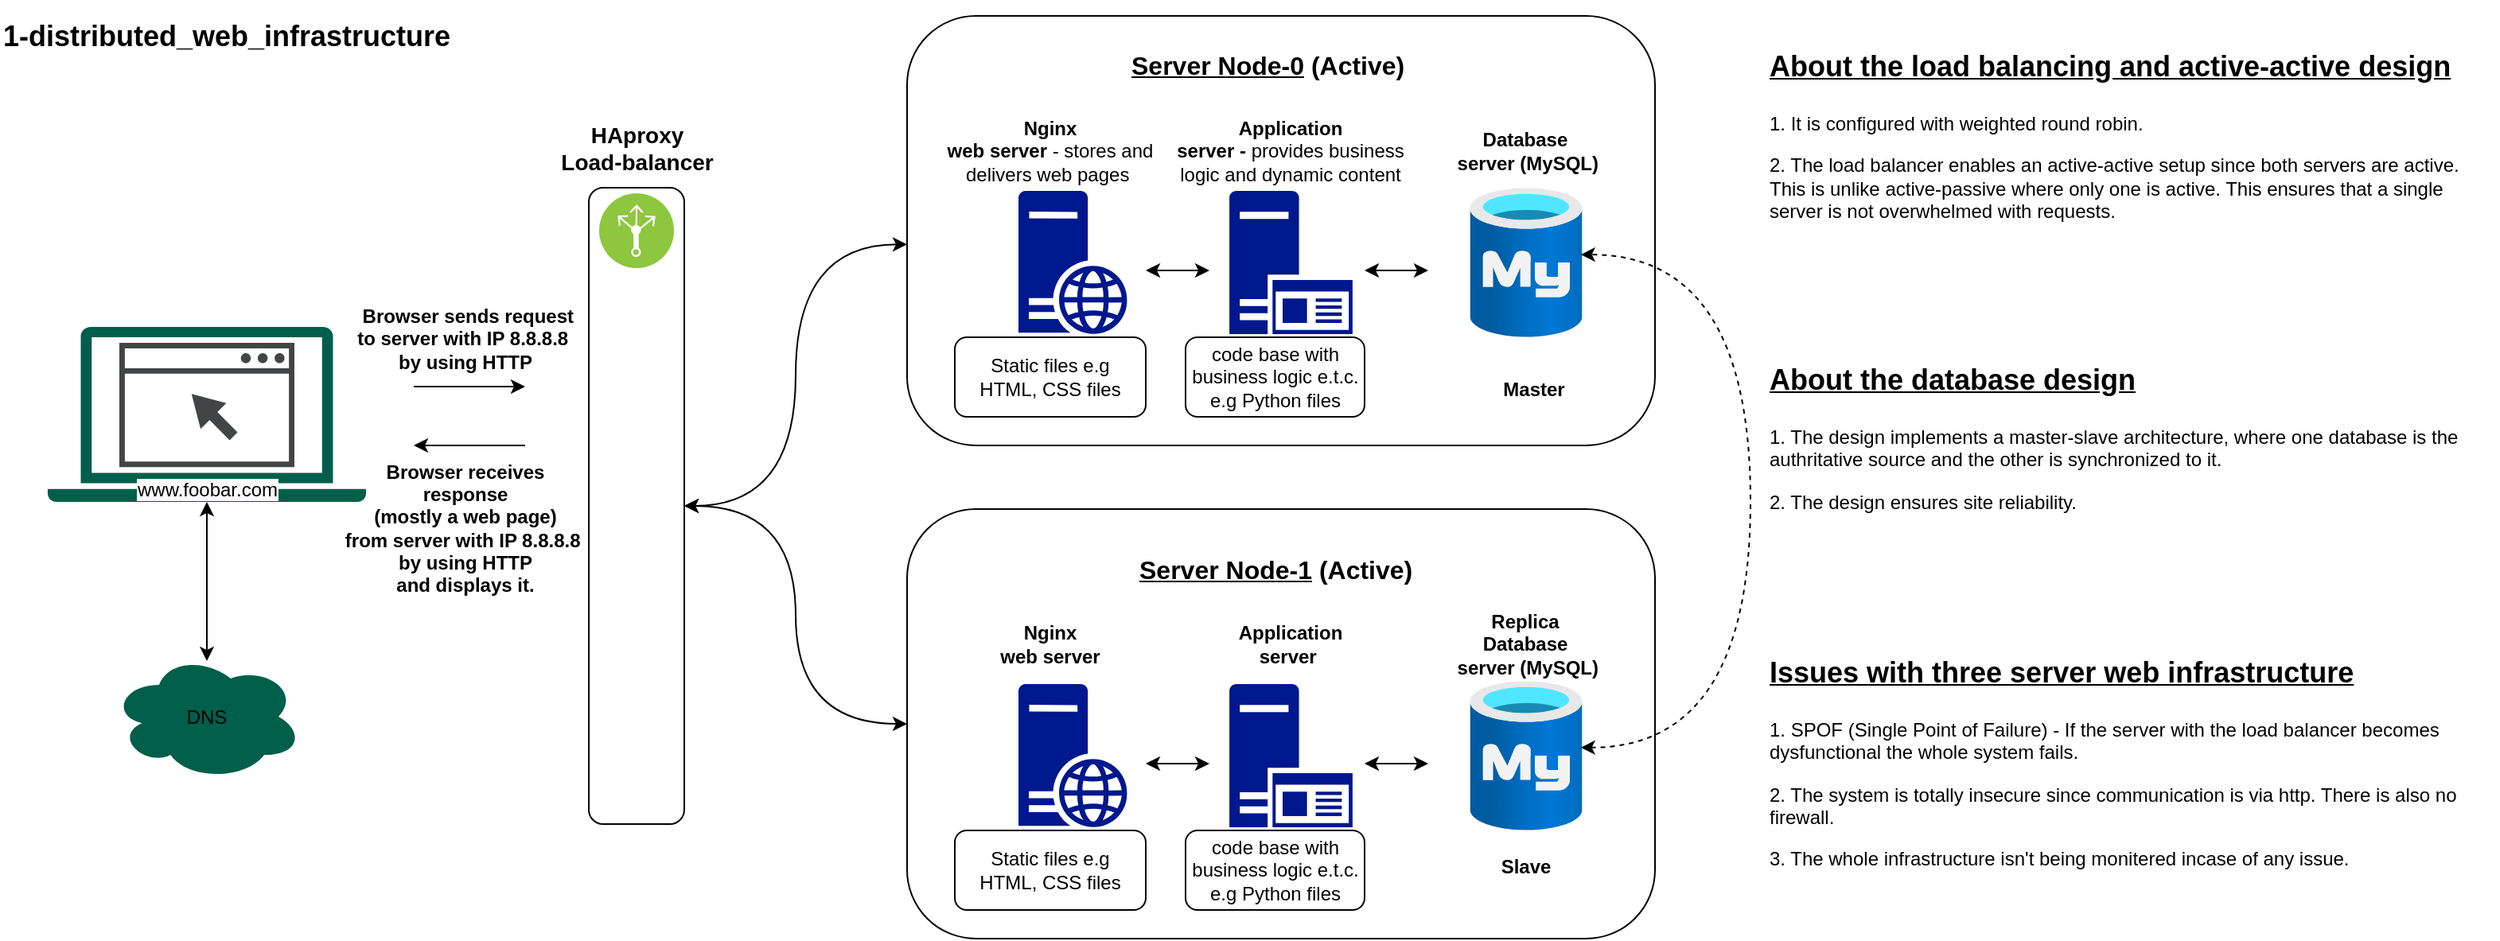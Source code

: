 <mxfile version="24.4.14" type="github">
  <diagram name="Page-1" id="l7S9s0gpHkuD1PCT-KlX">
    <mxGraphModel dx="1674" dy="621" grid="0" gridSize="10" guides="1" tooltips="1" connect="1" arrows="1" fold="1" page="1" pageScale="1" pageWidth="827" pageHeight="1169" math="0" shadow="0">
      <root>
        <mxCell id="0" />
        <mxCell id="1" parent="0" />
        <mxCell id="bt8VCo4-8VBRQeiGRI23-1" value="" style="rounded=1;whiteSpace=wrap;html=1;arcSize=16;" vertex="1" parent="1">
          <mxGeometry x="570" y="50" width="470" height="270" as="geometry" />
        </mxCell>
        <mxCell id="bt8VCo4-8VBRQeiGRI23-2" value="" style="sketch=0;pointerEvents=1;shadow=0;dashed=0;html=1;strokeColor=none;fillColor=#005F4B;labelPosition=center;verticalLabelPosition=bottom;verticalAlign=top;align=center;outlineConnect=0;shape=mxgraph.veeam2.laptop;" vertex="1" parent="1">
          <mxGeometry x="30" y="245.5" width="200" height="110" as="geometry" />
        </mxCell>
        <UserObject label="&lt;span style=&quot;color: rgb(0, 0, 0); font-family: Helvetica; font-size: 12px; font-style: normal; font-variant-ligatures: normal; font-variant-caps: normal; font-weight: 400; letter-spacing: normal; orphans: 2; text-align: center; text-indent: 0px; text-transform: none; widows: 2; word-spacing: 0px; -webkit-text-stroke-width: 0px; white-space: nowrap; background-color: rgb(251, 251, 251); text-decoration-thickness: initial; text-decoration-style: initial; text-decoration-color: initial; display: inline !important; float: none;&quot;&gt;www.foobar.com&lt;/span&gt;" link="&lt;span style=&quot;color: rgb(0, 0, 0); font-family: Helvetica; font-size: 12px; font-style: normal; font-variant-ligatures: normal; font-variant-caps: normal; font-weight: 400; letter-spacing: normal; orphans: 2; text-align: center; text-indent: 0px; text-transform: none; widows: 2; word-spacing: 0px; -webkit-text-stroke-width: 0px; white-space: nowrap; background-color: rgb(251, 251, 251); text-decoration-thickness: initial; text-decoration-style: initial; text-decoration-color: initial; display: inline !important; float: none;&quot;&gt;www.foobar.com&lt;/span&gt;" id="bt8VCo4-8VBRQeiGRI23-3">
          <mxCell style="sketch=0;pointerEvents=1;shadow=0;dashed=0;html=1;strokeColor=none;fillColor=#434445;aspect=fixed;labelPosition=center;verticalLabelPosition=bottom;verticalAlign=top;align=center;outlineConnect=0;shape=mxgraph.vvd.web_browser;" vertex="1" parent="1">
            <mxGeometry x="75" y="255.5" width="110" height="78.1" as="geometry" />
          </mxCell>
        </UserObject>
        <mxCell id="bt8VCo4-8VBRQeiGRI23-4" value="" style="ellipse;shape=cloud;whiteSpace=wrap;html=1;verticalAlign=top;fillColor=#005F4B;strokeColor=none;sketch=0;pointerEvents=1;shadow=0;dashed=0;" vertex="1" parent="1">
          <mxGeometry x="70" y="450.5" width="120" height="80" as="geometry" />
        </mxCell>
        <mxCell id="bt8VCo4-8VBRQeiGRI23-5" value="" style="endArrow=classic;startArrow=classic;html=1;rounded=0;exitX=0.5;exitY=0.063;exitDx=0;exitDy=0;exitPerimeter=0;" edge="1" parent="1" source="bt8VCo4-8VBRQeiGRI23-4" target="bt8VCo4-8VBRQeiGRI23-2">
          <mxGeometry width="50" height="50" relative="1" as="geometry">
            <mxPoint x="100" y="445.5" as="sourcePoint" />
            <mxPoint x="150" y="395.5" as="targetPoint" />
          </mxGeometry>
        </mxCell>
        <mxCell id="bt8VCo4-8VBRQeiGRI23-6" value="DNS" style="text;html=1;align=center;verticalAlign=middle;whiteSpace=wrap;rounded=0;" vertex="1" parent="1">
          <mxGeometry x="100" y="475.5" width="60" height="30" as="geometry" />
        </mxCell>
        <mxCell id="bt8VCo4-8VBRQeiGRI23-7" value="&lt;h1 style=&quot;margin-top: 0px;&quot;&gt;&lt;font style=&quot;font-size: 18px;&quot;&gt;1-distributed_web_infrastructure&lt;/font&gt;&lt;/h1&gt;" style="text;html=1;whiteSpace=wrap;overflow=hidden;rounded=0;" vertex="1" parent="1">
          <mxGeometry y="40" width="300" height="40" as="geometry" />
        </mxCell>
        <mxCell id="bt8VCo4-8VBRQeiGRI23-10" value="&lt;b&gt;&amp;nbsp;Browser sends request&lt;/b&gt;&lt;div&gt;&lt;b&gt;to server with IP 8.8.8.8&amp;nbsp;&lt;/b&gt;&lt;/div&gt;&lt;div&gt;&lt;b&gt;by using HTTP&lt;/b&gt;&lt;/div&gt;" style="text;html=1;align=center;verticalAlign=middle;resizable=0;points=[];autosize=1;strokeColor=none;fillColor=none;" vertex="1" parent="1">
          <mxGeometry x="211.5" y="223" width="160" height="60" as="geometry" />
        </mxCell>
        <mxCell id="bt8VCo4-8VBRQeiGRI23-12" value="&lt;div&gt;&lt;b&gt;&lt;br&gt;&lt;/b&gt;&lt;/div&gt;&lt;b&gt;&amp;nbsp;Browser receives&amp;nbsp;&lt;/b&gt;&lt;div&gt;&lt;b&gt;response&lt;/b&gt;&lt;div&gt;&lt;b&gt;(mostly a web page)&lt;br&gt;&lt;/b&gt;&lt;div&gt;&lt;div&gt;&lt;b&gt;from server with IP 8.8.8.8&amp;nbsp;&lt;/b&gt;&lt;/div&gt;&lt;div&gt;&lt;b&gt;by using HTTP&lt;/b&gt;&lt;/div&gt;&lt;/div&gt;&lt;/div&gt;&lt;div&gt;&lt;b&gt;and displays it.&lt;/b&gt;&lt;/div&gt;&lt;/div&gt;" style="text;html=1;align=center;verticalAlign=middle;resizable=0;points=[];autosize=1;strokeColor=none;fillColor=none;" vertex="1" parent="1">
          <mxGeometry x="206.5" y="310" width="170" height="110" as="geometry" />
        </mxCell>
        <mxCell id="bt8VCo4-8VBRQeiGRI23-13" value="" style="sketch=0;aspect=fixed;pointerEvents=1;shadow=0;dashed=0;html=1;strokeColor=none;labelPosition=center;verticalLabelPosition=bottom;verticalAlign=top;align=center;fillColor=#00188D;shape=mxgraph.mscae.enterprise.web_server" vertex="1" parent="1">
          <mxGeometry x="640" y="160" width="68.4" height="90" as="geometry" />
        </mxCell>
        <mxCell id="bt8VCo4-8VBRQeiGRI23-14" value="" style="sketch=0;aspect=fixed;pointerEvents=1;shadow=0;dashed=0;html=1;strokeColor=none;labelPosition=center;verticalLabelPosition=bottom;verticalAlign=top;align=center;fillColor=#00188D;shape=mxgraph.mscae.enterprise.application_server2" vertex="1" parent="1">
          <mxGeometry x="772.55" y="160" width="77.4" height="90" as="geometry" />
        </mxCell>
        <mxCell id="bt8VCo4-8VBRQeiGRI23-15" value="" style="image;aspect=fixed;html=1;points=[];align=center;fontSize=12;image=img/lib/azure2/databases/Azure_Database_MySQL_Server.svg;" vertex="1" parent="1">
          <mxGeometry x="923.75" y="158" width="70.5" height="94" as="geometry" />
        </mxCell>
        <mxCell id="bt8VCo4-8VBRQeiGRI23-16" value="&lt;b&gt;Nginx&lt;/b&gt;&lt;div&gt;&lt;b&gt;web server&lt;/b&gt; - stores and delivers web pages&amp;nbsp;&lt;/div&gt;" style="text;html=1;align=center;verticalAlign=middle;whiteSpace=wrap;rounded=0;" vertex="1" parent="1">
          <mxGeometry x="590" y="120" width="140" height="30" as="geometry" />
        </mxCell>
        <mxCell id="bt8VCo4-8VBRQeiGRI23-17" value="&lt;b&gt;Application&lt;/b&gt;&lt;div&gt;&lt;b&gt;server - &lt;/b&gt;provides business logic and dynamic content&lt;/div&gt;" style="text;html=1;align=center;verticalAlign=middle;whiteSpace=wrap;rounded=0;" vertex="1" parent="1">
          <mxGeometry x="731.25" y="120" width="160" height="30" as="geometry" />
        </mxCell>
        <mxCell id="bt8VCo4-8VBRQeiGRI23-18" value="&lt;b&gt;Database&lt;/b&gt;&lt;div&gt;&lt;b&gt;&amp;nbsp;server (MySQL)&lt;/b&gt;&lt;/div&gt;" style="text;html=1;align=center;verticalAlign=middle;whiteSpace=wrap;rounded=0;" vertex="1" parent="1">
          <mxGeometry x="911.38" y="120" width="95.25" height="30" as="geometry" />
        </mxCell>
        <mxCell id="bt8VCo4-8VBRQeiGRI23-19" value="Static files e.g&lt;div&gt;HTML, CSS files&lt;/div&gt;" style="rounded=1;whiteSpace=wrap;html=1;" vertex="1" parent="1">
          <mxGeometry x="600" y="252" width="120" height="50" as="geometry" />
        </mxCell>
        <mxCell id="bt8VCo4-8VBRQeiGRI23-20" value="code base with business logic e.t.c. e.g Python files" style="rounded=1;whiteSpace=wrap;html=1;" vertex="1" parent="1">
          <mxGeometry x="745" y="252" width="112.5" height="50" as="geometry" />
        </mxCell>
        <mxCell id="bt8VCo4-8VBRQeiGRI23-23" value="" style="endArrow=classic;startArrow=classic;html=1;rounded=0;" edge="1" parent="1">
          <mxGeometry width="50" height="50" relative="1" as="geometry">
            <mxPoint x="720" y="210" as="sourcePoint" />
            <mxPoint x="760" y="210" as="targetPoint" />
          </mxGeometry>
        </mxCell>
        <mxCell id="bt8VCo4-8VBRQeiGRI23-24" value="" style="endArrow=classic;startArrow=classic;html=1;rounded=0;" edge="1" parent="1">
          <mxGeometry width="50" height="50" relative="1" as="geometry">
            <mxPoint x="857.5" y="210" as="sourcePoint" />
            <mxPoint x="897.5" y="210" as="targetPoint" />
          </mxGeometry>
        </mxCell>
        <mxCell id="bt8VCo4-8VBRQeiGRI23-26" value="&lt;h1 style=&quot;margin-top: 0px;&quot;&gt;&lt;font size=&quot;3&quot; style=&quot;&quot;&gt;&lt;u style=&quot;&quot;&gt;Server Node-0&lt;/u&gt;&amp;nbsp;(Active)&lt;/font&gt;&lt;/h1&gt;" style="text;html=1;whiteSpace=wrap;overflow=hidden;rounded=0;" vertex="1" parent="1">
          <mxGeometry x="709.38" y="58" width="183.75" height="40" as="geometry" />
        </mxCell>
        <mxCell id="bt8VCo4-8VBRQeiGRI23-27" value="&lt;b&gt;Master&lt;/b&gt;" style="text;html=1;align=center;verticalAlign=middle;whiteSpace=wrap;rounded=0;" vertex="1" parent="1">
          <mxGeometry x="883.75" y="270" width="160" height="30" as="geometry" />
        </mxCell>
        <mxCell id="bt8VCo4-8VBRQeiGRI23-29" value="&lt;h1 style=&quot;margin-top: 0px;&quot;&gt;&lt;font style=&quot;font-size: 18px;&quot;&gt;&lt;u&gt;Issues with three server web infrastructure&lt;/u&gt;&lt;/font&gt;&lt;/h1&gt;&lt;p&gt;1. SPOF (Single Point of Failure) - If the server with the load balancer becomes dysfunctional the whole system fails.&lt;/p&gt;&lt;p&gt;2. The system is totally insecure since communication is via http. There is also no firewall.&lt;/p&gt;&lt;p&gt;3. The whole infrastructure isn&#39;t being monitered incase of any issue.&lt;/p&gt;" style="text;html=1;whiteSpace=wrap;overflow=hidden;rounded=0;" vertex="1" parent="1">
          <mxGeometry x="1110" y="440" width="460" height="160" as="geometry" />
        </mxCell>
        <mxCell id="bt8VCo4-8VBRQeiGRI23-32" value="" style="rounded=1;whiteSpace=wrap;html=1;arcSize=16;" vertex="1" parent="1">
          <mxGeometry x="570" y="360" width="470" height="270" as="geometry" />
        </mxCell>
        <mxCell id="bt8VCo4-8VBRQeiGRI23-33" value="" style="sketch=0;aspect=fixed;pointerEvents=1;shadow=0;dashed=0;html=1;strokeColor=none;labelPosition=center;verticalLabelPosition=bottom;verticalAlign=top;align=center;fillColor=#00188D;shape=mxgraph.mscae.enterprise.web_server" vertex="1" parent="1">
          <mxGeometry x="640" y="470" width="68.4" height="90" as="geometry" />
        </mxCell>
        <mxCell id="bt8VCo4-8VBRQeiGRI23-34" value="" style="sketch=0;aspect=fixed;pointerEvents=1;shadow=0;dashed=0;html=1;strokeColor=none;labelPosition=center;verticalLabelPosition=bottom;verticalAlign=top;align=center;fillColor=#00188D;shape=mxgraph.mscae.enterprise.application_server2" vertex="1" parent="1">
          <mxGeometry x="772.55" y="470" width="77.4" height="90" as="geometry" />
        </mxCell>
        <mxCell id="bt8VCo4-8VBRQeiGRI23-35" value="" style="image;aspect=fixed;html=1;points=[];align=center;fontSize=12;image=img/lib/azure2/databases/Azure_Database_MySQL_Server.svg;" vertex="1" parent="1">
          <mxGeometry x="923.75" y="468" width="70.5" height="94" as="geometry" />
        </mxCell>
        <mxCell id="bt8VCo4-8VBRQeiGRI23-36" value="&lt;b&gt;Nginx&lt;/b&gt;&lt;div&gt;&lt;b&gt;web server&lt;/b&gt;&lt;span style=&quot;color: rgba(0, 0, 0, 0); font-family: monospace; font-size: 0px; text-align: start; text-wrap: nowrap;&quot;&gt;3CmxGraphModel%3E%3Croot%3E%3CmxCell%20id%3D%220%22%2F%3E%3CmxCell%20id%3D%221%22%20parent%3D%220%22%2F%3E%3CmxCell%20id%3D%222%22%20value%3D%22%22%20style%3D%22endArrow%3Dclassic%3Bhtml%3D1%3Brounded%3D0%3B%22%20edge%3D%221%22%20parent%3D%221%22%3E%3CmxGeometry%20width%3D%2250%22%20height%3D%2250%22%20relative%3D%221%22%20as%3D%22geometry%22%3E%3CmxPoint%20x%3D%22260%22%20y%3D%22283%22%20as%3D%22sourcePoint%22%2F%3E%3CmxPoint%20x%3D%22330%22%20y%3D%22283%22%20as%3D%22targetPoint%22%2F%3E%3C%2FmxGeometry%3E%3C%2FmxCell%3E%3CmxCell%20id%3D%223%22%20value%3D%22%22%20style%3D%22endArrow%3Dclassic%3Bhtml%3D1%3Brounded%3D0%3BentryX%3D0%3BentryY%3D0.25%3BentryDx%3D0%3BentryDy%3D0%3B%22%20edge%3D%221%22%20parent%3D%221%22%3E%3CmxGeometry%20width%3D%2250%22%20height%3D%2250%22%20relative%3D%221%22%20as%3D%22geometry%22%3E%3CmxPoint%20x%3D%22330%22%20y%3D%22320%22%20as%3D%22sourcePoint%22%2F%3E%3CmxPoint%20x%3D%22260%22%20y%3D%22320%22%20as%3D%22targetPoint%22%2F%3E%3C%2FmxGeometry%3E%3C%2FmxCell%3E%3C%2Froot%3E%3C&lt;/span&gt;&lt;/div&gt;" style="text;html=1;align=center;verticalAlign=middle;whiteSpace=wrap;rounded=0;" vertex="1" parent="1">
          <mxGeometry x="590" y="430" width="140" height="30" as="geometry" />
        </mxCell>
        <mxCell id="bt8VCo4-8VBRQeiGRI23-37" value="&lt;b&gt;Application&lt;/b&gt;&lt;div&gt;&lt;b&gt;server&amp;nbsp;&lt;/b&gt;&lt;/div&gt;" style="text;html=1;align=center;verticalAlign=middle;whiteSpace=wrap;rounded=0;" vertex="1" parent="1">
          <mxGeometry x="731.25" y="430" width="160" height="30" as="geometry" />
        </mxCell>
        <mxCell id="bt8VCo4-8VBRQeiGRI23-38" value="&lt;b&gt;Replica Database&lt;/b&gt;&lt;div&gt;&lt;b&gt;&amp;nbsp;server (MySQL)&lt;/b&gt;&lt;/div&gt;" style="text;html=1;align=center;verticalAlign=middle;whiteSpace=wrap;rounded=0;" vertex="1" parent="1">
          <mxGeometry x="911.38" y="430" width="95.25" height="30" as="geometry" />
        </mxCell>
        <mxCell id="bt8VCo4-8VBRQeiGRI23-39" value="Static files e.g&lt;div&gt;HTML, CSS files&lt;/div&gt;" style="rounded=1;whiteSpace=wrap;html=1;" vertex="1" parent="1">
          <mxGeometry x="600" y="562" width="120" height="50" as="geometry" />
        </mxCell>
        <mxCell id="bt8VCo4-8VBRQeiGRI23-40" value="code base with business logic e.t.c. e.g Python files" style="rounded=1;whiteSpace=wrap;html=1;" vertex="1" parent="1">
          <mxGeometry x="745" y="562" width="112.5" height="50" as="geometry" />
        </mxCell>
        <mxCell id="bt8VCo4-8VBRQeiGRI23-41" value="" style="endArrow=classic;startArrow=classic;html=1;rounded=0;" edge="1" parent="1">
          <mxGeometry width="50" height="50" relative="1" as="geometry">
            <mxPoint x="720" y="520" as="sourcePoint" />
            <mxPoint x="760" y="520" as="targetPoint" />
          </mxGeometry>
        </mxCell>
        <mxCell id="bt8VCo4-8VBRQeiGRI23-42" value="" style="endArrow=classic;startArrow=classic;html=1;rounded=0;" edge="1" parent="1">
          <mxGeometry width="50" height="50" relative="1" as="geometry">
            <mxPoint x="857.5" y="520" as="sourcePoint" />
            <mxPoint x="897.5" y="520" as="targetPoint" />
          </mxGeometry>
        </mxCell>
        <mxCell id="bt8VCo4-8VBRQeiGRI23-43" value="&lt;h1 style=&quot;margin-top: 0px;&quot;&gt;&lt;font size=&quot;3&quot;&gt;&lt;u&gt;Server Node-1&lt;/u&gt;&amp;nbsp;(Active)&lt;/font&gt;&lt;/h1&gt;" style="text;html=1;whiteSpace=wrap;overflow=hidden;rounded=0;" vertex="1" parent="1">
          <mxGeometry x="714.37" y="375" width="173.75" height="40" as="geometry" />
        </mxCell>
        <mxCell id="bt8VCo4-8VBRQeiGRI23-45" value="" style="rounded=1;whiteSpace=wrap;html=1;" vertex="1" parent="1">
          <mxGeometry x="370" y="158" width="60" height="400" as="geometry" />
        </mxCell>
        <mxCell id="bt8VCo4-8VBRQeiGRI23-50" value="" style="image;aspect=fixed;perimeter=ellipsePerimeter;html=1;align=center;shadow=0;dashed=0;fontColor=#4277BB;labelBackgroundColor=default;fontSize=12;spacingTop=3;image=img/lib/ibm/infrastructure/load_balancing_routing.svg;" vertex="1" parent="1">
          <mxGeometry x="376.5" y="161.5" width="47" height="47" as="geometry" />
        </mxCell>
        <mxCell id="bt8VCo4-8VBRQeiGRI23-51" value="&lt;div&gt;&lt;b&gt;&lt;font style=&quot;font-size: 14px;&quot;&gt;HAproxy&lt;/font&gt;&lt;/b&gt;&lt;/div&gt;&lt;b&gt;&lt;font style=&quot;font-size: 14px;&quot;&gt;Load-balancer&lt;/font&gt;&lt;/b&gt;" style="text;html=1;align=center;verticalAlign=middle;resizable=0;points=[];autosize=1;strokeColor=none;fillColor=none;" vertex="1" parent="1">
          <mxGeometry x="340" y="108" width="120" height="50" as="geometry" />
        </mxCell>
        <mxCell id="bt8VCo4-8VBRQeiGRI23-52" value="" style="endArrow=classic;html=1;rounded=0;" edge="1" parent="1">
          <mxGeometry width="50" height="50" relative="1" as="geometry">
            <mxPoint x="260" y="283" as="sourcePoint" />
            <mxPoint x="330" y="283" as="targetPoint" />
          </mxGeometry>
        </mxCell>
        <mxCell id="bt8VCo4-8VBRQeiGRI23-53" value="" style="endArrow=classic;html=1;rounded=0;entryX=0;entryY=0.25;entryDx=0;entryDy=0;" edge="1" parent="1">
          <mxGeometry width="50" height="50" relative="1" as="geometry">
            <mxPoint x="330" y="320" as="sourcePoint" />
            <mxPoint x="260" y="320" as="targetPoint" />
          </mxGeometry>
        </mxCell>
        <mxCell id="bt8VCo4-8VBRQeiGRI23-59" value="&lt;b&gt;Slave&lt;/b&gt;" style="text;html=1;align=center;verticalAlign=middle;whiteSpace=wrap;rounded=0;" vertex="1" parent="1">
          <mxGeometry x="879" y="570" width="160" height="30" as="geometry" />
        </mxCell>
        <mxCell id="bt8VCo4-8VBRQeiGRI23-63" value="" style="html=1;labelBackgroundColor=#ffffff;startArrow=classic;startFill=1;startSize=6;endArrow=classic;endFill=1;endSize=6;jettySize=auto;orthogonalLoop=1;strokeWidth=1;dashed=1;fontSize=14;rounded=0;edgeStyle=orthogonalEdgeStyle;curved=1;entryX=0.987;entryY=0.447;entryDx=0;entryDy=0;entryPerimeter=0;exitX=0.987;exitY=0.446;exitDx=0;exitDy=0;exitPerimeter=0;" edge="1" parent="1" source="bt8VCo4-8VBRQeiGRI23-35" target="bt8VCo4-8VBRQeiGRI23-15">
          <mxGeometry width="60" height="60" relative="1" as="geometry">
            <mxPoint x="1090" y="505.5" as="sourcePoint" />
            <mxPoint x="1150" y="445.5" as="targetPoint" />
            <Array as="points">
              <mxPoint x="1100" y="510" />
              <mxPoint x="1100" y="200" />
            </Array>
          </mxGeometry>
        </mxCell>
        <mxCell id="bt8VCo4-8VBRQeiGRI23-64" value="" style="endArrow=classic;startArrow=classic;html=1;rounded=0;edgeStyle=orthogonalEdgeStyle;curved=1;exitX=1;exitY=0.5;exitDx=0;exitDy=0;entryX=0;entryY=0.532;entryDx=0;entryDy=0;entryPerimeter=0;" edge="1" parent="1" source="bt8VCo4-8VBRQeiGRI23-45" target="bt8VCo4-8VBRQeiGRI23-1">
          <mxGeometry width="50" height="50" relative="1" as="geometry">
            <mxPoint x="430.0" y="359.94" as="sourcePoint" />
            <mxPoint x="571.38" y="212.94" as="targetPoint" />
          </mxGeometry>
        </mxCell>
        <mxCell id="bt8VCo4-8VBRQeiGRI23-65" value="" style="endArrow=classic;startArrow=classic;html=1;rounded=0;edgeStyle=orthogonalEdgeStyle;curved=1;entryX=0;entryY=0.5;entryDx=0;entryDy=0;exitX=1;exitY=0.5;exitDx=0;exitDy=0;" edge="1" parent="1" source="bt8VCo4-8VBRQeiGRI23-45" target="bt8VCo4-8VBRQeiGRI23-32">
          <mxGeometry width="50" height="50" relative="1" as="geometry">
            <mxPoint x="439" y="342" as="sourcePoint" />
            <mxPoint x="580" y="210" as="targetPoint" />
          </mxGeometry>
        </mxCell>
        <mxCell id="bt8VCo4-8VBRQeiGRI23-66" value="&lt;h1 style=&quot;margin-top: 0px;&quot;&gt;&lt;font style=&quot;font-size: 18px;&quot;&gt;&lt;u&gt;About the load balancing and active-active design&lt;/u&gt;&lt;/font&gt;&lt;/h1&gt;&lt;p&gt;1. It is configured with weighted round robin.&lt;/p&gt;&lt;p&gt;2. The load balancer enables an active-active setup since both servers are active. This is unlike active-passive where only one is active. This ensures that a single server is not overwhelmed with requests&lt;span style=&quot;background-color: initial;&quot;&gt;.&lt;/span&gt;&lt;/p&gt;" style="text;html=1;whiteSpace=wrap;overflow=hidden;rounded=0;" vertex="1" parent="1">
          <mxGeometry x="1110" y="58.5" width="460" height="141.5" as="geometry" />
        </mxCell>
        <mxCell id="bt8VCo4-8VBRQeiGRI23-67" value="&lt;h1 style=&quot;margin-top: 0px;&quot;&gt;&lt;font style=&quot;font-size: 18px;&quot;&gt;&lt;u&gt;About the database design&lt;/u&gt;&lt;/font&gt;&lt;/h1&gt;&lt;p&gt;1. The design implements a master-slave architecture, where one database is the authritative source and the other is synchronized to it.&lt;/p&gt;&lt;p&gt;2. The design ensures site reliability.&lt;/p&gt;" style="text;html=1;whiteSpace=wrap;overflow=hidden;rounded=0;" vertex="1" parent="1">
          <mxGeometry x="1110" y="255.5" width="460" height="124.5" as="geometry" />
        </mxCell>
      </root>
    </mxGraphModel>
  </diagram>
</mxfile>
